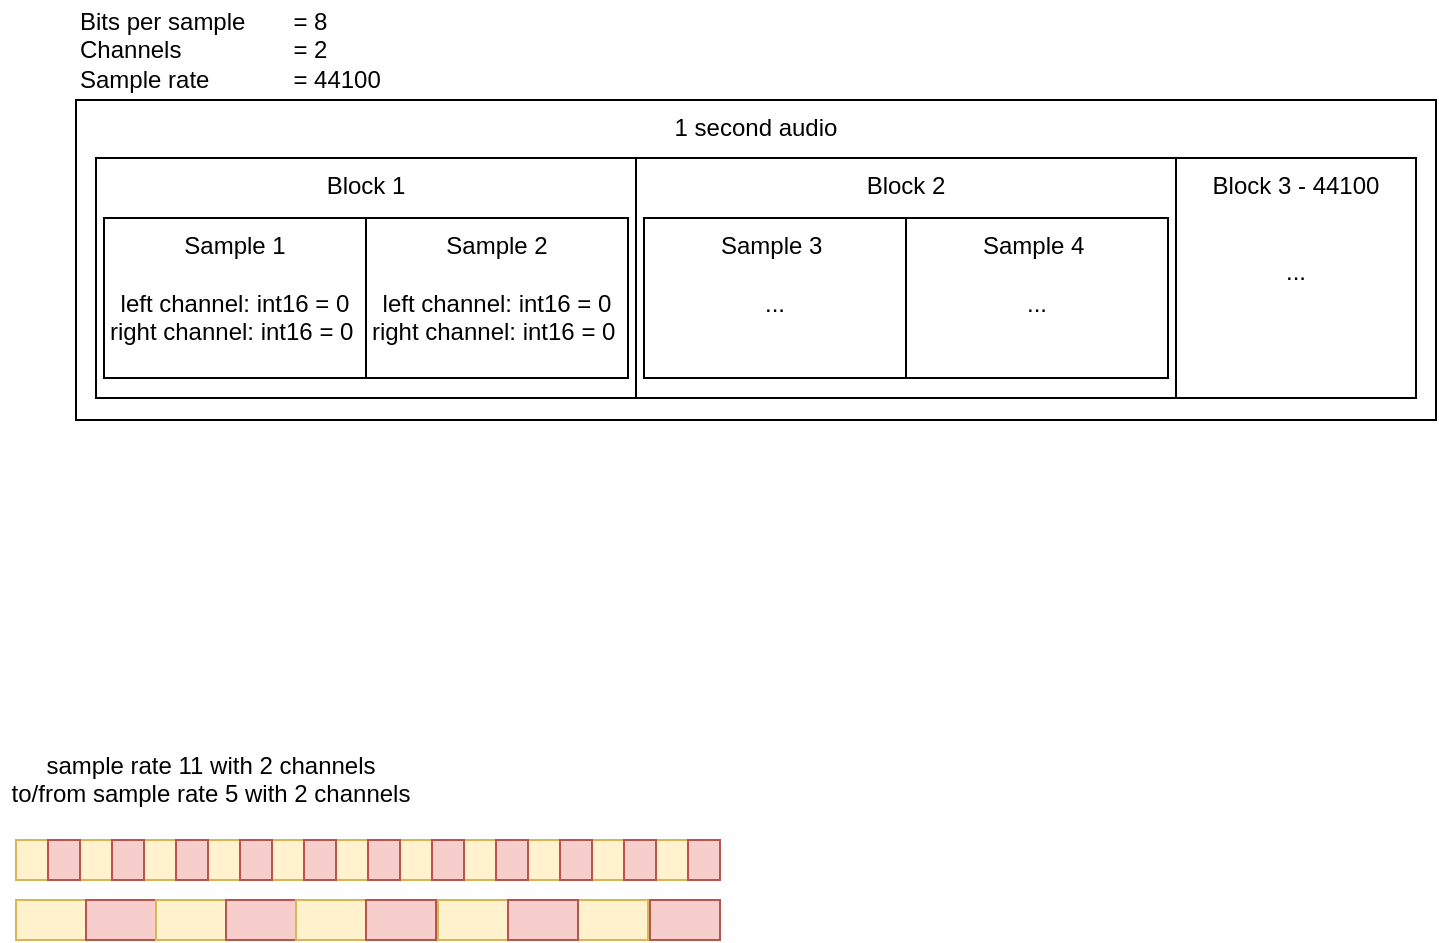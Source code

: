 <mxfile version="15.7.3" type="device"><diagram id="_PsK5tSctI7xE80PAR7R" name="Page-1"><mxGraphModel dx="825" dy="449" grid="1" gridSize="10" guides="1" tooltips="1" connect="1" arrows="1" fold="1" page="1" pageScale="1" pageWidth="850" pageHeight="1100" math="0" shadow="0"><root><mxCell id="0"/><mxCell id="1" parent="0"/><mxCell id="0fa-LQKUo7_eSoiqBYWY-13" value="1 second audio" style="rounded=0;whiteSpace=wrap;html=1;align=center;verticalAlign=top;" vertex="1" parent="1"><mxGeometry x="50" y="130" width="680" height="160" as="geometry"/></mxCell><mxCell id="0fa-LQKUo7_eSoiqBYWY-6" value="Block 1" style="rounded=0;whiteSpace=wrap;html=1;align=center;verticalAlign=top;" vertex="1" parent="1"><mxGeometry x="60" y="159" width="270" height="120" as="geometry"/></mxCell><mxCell id="0fa-LQKUo7_eSoiqBYWY-1" value="Sample 1&lt;br&gt;&lt;br&gt;left channel: int16 = 0&lt;br&gt;right channel: int16 = 0&amp;nbsp;" style="rounded=0;whiteSpace=wrap;html=1;verticalAlign=top;" vertex="1" parent="1"><mxGeometry x="64" y="189" width="131" height="80" as="geometry"/></mxCell><mxCell id="0fa-LQKUo7_eSoiqBYWY-2" value="Bits per sample &lt;span style=&quot;white-space: pre&quot;&gt;&#9;&lt;/span&gt;= 8&lt;br&gt;Channels&lt;span&gt;&#9;&lt;span style=&quot;white-space: pre&quot;&gt;&#9;&lt;/span&gt;&lt;span style=&quot;white-space: pre&quot;&gt;&#9;&lt;/span&gt;&lt;/span&gt;= 2&lt;br&gt;Sample rate&lt;span style=&quot;white-space: pre&quot;&gt;&#9;&lt;/span&gt;&lt;span style=&quot;white-space: pre&quot;&gt;&#9;&lt;/span&gt;= 44100" style="text;html=1;align=left;verticalAlign=middle;resizable=0;points=[];autosize=1;strokeColor=none;fillColor=none;" vertex="1" parent="1"><mxGeometry x="50" y="80" width="170" height="50" as="geometry"/></mxCell><mxCell id="0fa-LQKUo7_eSoiqBYWY-3" value="Sample 2&lt;br&gt;&lt;br&gt;left channel: int16 = 0&lt;br&gt;right channel: int16 = 0&amp;nbsp;" style="rounded=0;whiteSpace=wrap;html=1;verticalAlign=top;" vertex="1" parent="1"><mxGeometry x="195" y="189" width="131" height="80" as="geometry"/></mxCell><mxCell id="0fa-LQKUo7_eSoiqBYWY-9" value="Block 2" style="rounded=0;whiteSpace=wrap;html=1;align=center;verticalAlign=top;" vertex="1" parent="1"><mxGeometry x="330" y="159" width="270" height="120" as="geometry"/></mxCell><mxCell id="0fa-LQKUo7_eSoiqBYWY-10" value="Sample 3&amp;nbsp;&lt;br&gt;&lt;br&gt;..." style="rounded=0;whiteSpace=wrap;html=1;verticalAlign=top;" vertex="1" parent="1"><mxGeometry x="334" y="189" width="131" height="80" as="geometry"/></mxCell><mxCell id="0fa-LQKUo7_eSoiqBYWY-11" value="Sample 4&amp;nbsp;&lt;br&gt;&lt;br&gt;..." style="rounded=0;whiteSpace=wrap;html=1;verticalAlign=top;" vertex="1" parent="1"><mxGeometry x="465" y="189" width="131" height="80" as="geometry"/></mxCell><mxCell id="0fa-LQKUo7_eSoiqBYWY-12" value="Block 3 -&amp;nbsp;&lt;span style=&quot;text-align: left&quot;&gt;44100&lt;br&gt;&lt;br&gt;&lt;br&gt;...&lt;br&gt;&lt;/span&gt;" style="rounded=0;whiteSpace=wrap;html=1;align=center;verticalAlign=top;" vertex="1" parent="1"><mxGeometry x="600" y="159" width="120" height="120" as="geometry"/></mxCell><mxCell id="0fa-LQKUo7_eSoiqBYWY-23" value="" style="rounded=0;whiteSpace=wrap;html=1;align=center;verticalAlign=top;fillColor=#fff2cc;strokeColor=#d6b656;" vertex="1" parent="1"><mxGeometry x="20" y="500" width="16" height="20" as="geometry"/></mxCell><mxCell id="0fa-LQKUo7_eSoiqBYWY-34" value="" style="rounded=0;whiteSpace=wrap;html=1;align=center;verticalAlign=top;" vertex="1" parent="1"><mxGeometry x="36" y="500" width="16" height="20" as="geometry"/></mxCell><mxCell id="0fa-LQKUo7_eSoiqBYWY-35" value="" style="rounded=0;whiteSpace=wrap;html=1;align=center;verticalAlign=top;fillColor=#fff2cc;strokeColor=#d6b656;" vertex="1" parent="1"><mxGeometry x="52" y="500" width="16" height="20" as="geometry"/></mxCell><mxCell id="0fa-LQKUo7_eSoiqBYWY-36" value="" style="rounded=0;whiteSpace=wrap;html=1;align=center;verticalAlign=top;" vertex="1" parent="1"><mxGeometry x="68" y="500" width="16" height="20" as="geometry"/></mxCell><mxCell id="0fa-LQKUo7_eSoiqBYWY-41" value="" style="rounded=0;whiteSpace=wrap;html=1;align=center;verticalAlign=top;fillColor=#fff2cc;strokeColor=#d6b656;" vertex="1" parent="1"><mxGeometry x="84" y="500" width="16" height="20" as="geometry"/></mxCell><mxCell id="0fa-LQKUo7_eSoiqBYWY-42" value="" style="rounded=0;whiteSpace=wrap;html=1;align=center;verticalAlign=top;" vertex="1" parent="1"><mxGeometry x="100" y="500" width="16" height="20" as="geometry"/></mxCell><mxCell id="0fa-LQKUo7_eSoiqBYWY-43" value="" style="rounded=0;whiteSpace=wrap;html=1;align=center;verticalAlign=top;fillColor=#fff2cc;strokeColor=#d6b656;" vertex="1" parent="1"><mxGeometry x="116" y="500" width="16" height="20" as="geometry"/></mxCell><mxCell id="0fa-LQKUo7_eSoiqBYWY-44" value="" style="rounded=0;whiteSpace=wrap;html=1;align=center;verticalAlign=top;" vertex="1" parent="1"><mxGeometry x="132" y="500" width="16" height="20" as="geometry"/></mxCell><mxCell id="0fa-LQKUo7_eSoiqBYWY-49" value="" style="rounded=0;whiteSpace=wrap;html=1;align=center;verticalAlign=top;fillColor=#fff2cc;strokeColor=#d6b656;" vertex="1" parent="1"><mxGeometry x="148" y="500" width="16" height="20" as="geometry"/></mxCell><mxCell id="0fa-LQKUo7_eSoiqBYWY-50" value="" style="rounded=0;whiteSpace=wrap;html=1;align=center;verticalAlign=top;" vertex="1" parent="1"><mxGeometry x="164" y="500" width="16" height="20" as="geometry"/></mxCell><mxCell id="0fa-LQKUo7_eSoiqBYWY-51" value="" style="rounded=0;whiteSpace=wrap;html=1;align=center;verticalAlign=top;fillColor=#fff2cc;strokeColor=#d6b656;" vertex="1" parent="1"><mxGeometry x="180" y="500" width="16" height="20" as="geometry"/></mxCell><mxCell id="0fa-LQKUo7_eSoiqBYWY-52" value="" style="rounded=0;whiteSpace=wrap;html=1;align=center;verticalAlign=top;" vertex="1" parent="1"><mxGeometry x="196" y="500" width="16" height="20" as="geometry"/></mxCell><mxCell id="0fa-LQKUo7_eSoiqBYWY-53" value="" style="rounded=0;whiteSpace=wrap;html=1;align=center;verticalAlign=top;fillColor=#fff2cc;strokeColor=#d6b656;" vertex="1" parent="1"><mxGeometry x="212" y="500" width="16" height="20" as="geometry"/></mxCell><mxCell id="0fa-LQKUo7_eSoiqBYWY-54" value="" style="rounded=0;whiteSpace=wrap;html=1;align=center;verticalAlign=top;" vertex="1" parent="1"><mxGeometry x="228" y="500" width="16" height="20" as="geometry"/></mxCell><mxCell id="0fa-LQKUo7_eSoiqBYWY-55" value="" style="rounded=0;whiteSpace=wrap;html=1;align=center;verticalAlign=top;fillColor=#fff2cc;strokeColor=#d6b656;" vertex="1" parent="1"><mxGeometry x="244" y="500" width="16" height="20" as="geometry"/></mxCell><mxCell id="0fa-LQKUo7_eSoiqBYWY-56" value="" style="rounded=0;whiteSpace=wrap;html=1;align=center;verticalAlign=top;" vertex="1" parent="1"><mxGeometry x="260" y="500" width="16" height="20" as="geometry"/></mxCell><mxCell id="0fa-LQKUo7_eSoiqBYWY-57" value="" style="rounded=0;whiteSpace=wrap;html=1;align=center;verticalAlign=top;fillColor=#fff2cc;strokeColor=#d6b656;" vertex="1" parent="1"><mxGeometry x="276" y="500" width="16" height="20" as="geometry"/></mxCell><mxCell id="0fa-LQKUo7_eSoiqBYWY-58" value="" style="rounded=0;whiteSpace=wrap;html=1;align=center;verticalAlign=top;" vertex="1" parent="1"><mxGeometry x="292" y="500" width="16" height="20" as="geometry"/></mxCell><mxCell id="0fa-LQKUo7_eSoiqBYWY-59" value="" style="rounded=0;whiteSpace=wrap;html=1;align=center;verticalAlign=top;fillColor=#fff2cc;strokeColor=#d6b656;" vertex="1" parent="1"><mxGeometry x="308" y="500" width="16" height="20" as="geometry"/></mxCell><mxCell id="0fa-LQKUo7_eSoiqBYWY-60" value="" style="rounded=0;whiteSpace=wrap;html=1;align=center;verticalAlign=top;" vertex="1" parent="1"><mxGeometry x="324" y="500" width="16" height="20" as="geometry"/></mxCell><mxCell id="0fa-LQKUo7_eSoiqBYWY-61" value="" style="rounded=0;whiteSpace=wrap;html=1;align=center;verticalAlign=top;fillColor=#fff2cc;strokeColor=#d6b656;" vertex="1" parent="1"><mxGeometry x="340" y="500" width="16" height="20" as="geometry"/></mxCell><mxCell id="0fa-LQKUo7_eSoiqBYWY-62" value="" style="rounded=0;whiteSpace=wrap;html=1;align=center;verticalAlign=top;" vertex="1" parent="1"><mxGeometry x="356" y="500" width="16" height="20" as="geometry"/></mxCell><mxCell id="0fa-LQKUo7_eSoiqBYWY-89" value="&lt;br&gt;&lt;br&gt;sample rate 11 with 2 channels&lt;br&gt;to/from sample rate 5 with 2 channels" style="text;html=1;align=center;verticalAlign=middle;resizable=0;points=[];autosize=1;strokeColor=none;fillColor=none;" vertex="1" parent="1"><mxGeometry x="12" y="425" width="210" height="60" as="geometry"/></mxCell><mxCell id="0fa-LQKUo7_eSoiqBYWY-90" value="" style="rounded=0;whiteSpace=wrap;html=1;align=center;verticalAlign=top;fillColor=#fff2cc;strokeColor=#d6b656;" vertex="1" parent="1"><mxGeometry x="20" y="530" width="35" height="20" as="geometry"/></mxCell><mxCell id="0fa-LQKUo7_eSoiqBYWY-91" value="" style="rounded=0;whiteSpace=wrap;html=1;align=center;verticalAlign=top;fillColor=#f8cecc;strokeColor=#b85450;" vertex="1" parent="1"><mxGeometry x="55" y="530" width="35" height="20" as="geometry"/></mxCell><mxCell id="0fa-LQKUo7_eSoiqBYWY-92" value="" style="rounded=0;whiteSpace=wrap;html=1;align=center;verticalAlign=top;fillColor=#fff2cc;strokeColor=#d6b656;" vertex="1" parent="1"><mxGeometry x="90" y="530" width="35" height="20" as="geometry"/></mxCell><mxCell id="0fa-LQKUo7_eSoiqBYWY-93" value="" style="rounded=0;whiteSpace=wrap;html=1;align=center;verticalAlign=top;fillColor=#f8cecc;strokeColor=#b85450;" vertex="1" parent="1"><mxGeometry x="125" y="530" width="35" height="20" as="geometry"/></mxCell><mxCell id="0fa-LQKUo7_eSoiqBYWY-94" value="" style="rounded=0;whiteSpace=wrap;html=1;align=center;verticalAlign=top;fillColor=#fff2cc;strokeColor=#d6b656;" vertex="1" parent="1"><mxGeometry x="160" y="530" width="35" height="20" as="geometry"/></mxCell><mxCell id="0fa-LQKUo7_eSoiqBYWY-95" value="" style="rounded=0;whiteSpace=wrap;html=1;align=center;verticalAlign=top;" vertex="1" parent="1"><mxGeometry x="195" y="530" width="35" height="20" as="geometry"/></mxCell><mxCell id="0fa-LQKUo7_eSoiqBYWY-96" value="" style="rounded=0;whiteSpace=wrap;html=1;align=center;verticalAlign=top;fillColor=#fff2cc;strokeColor=#d6b656;" vertex="1" parent="1"><mxGeometry x="231" y="530" width="35" height="20" as="geometry"/></mxCell><mxCell id="0fa-LQKUo7_eSoiqBYWY-97" value="" style="rounded=0;whiteSpace=wrap;html=1;align=center;verticalAlign=top;" vertex="1" parent="1"><mxGeometry x="266" y="530" width="35" height="20" as="geometry"/></mxCell><mxCell id="0fa-LQKUo7_eSoiqBYWY-98" value="" style="rounded=0;whiteSpace=wrap;html=1;align=center;verticalAlign=top;fillColor=#fff2cc;strokeColor=#d6b656;" vertex="1" parent="1"><mxGeometry x="301" y="530" width="35" height="20" as="geometry"/></mxCell><mxCell id="0fa-LQKUo7_eSoiqBYWY-99" value="" style="rounded=0;whiteSpace=wrap;html=1;align=center;verticalAlign=top;" vertex="1" parent="1"><mxGeometry x="337" y="530" width="35" height="20" as="geometry"/></mxCell><mxCell id="0fa-LQKUo7_eSoiqBYWY-100" value="" style="rounded=0;whiteSpace=wrap;html=1;align=center;verticalAlign=top;fillColor=#f8cecc;strokeColor=#b85450;" vertex="1" parent="1"><mxGeometry x="36" y="500" width="16" height="20" as="geometry"/></mxCell><mxCell id="0fa-LQKUo7_eSoiqBYWY-101" value="" style="rounded=0;whiteSpace=wrap;html=1;align=center;verticalAlign=top;fillColor=#f8cecc;strokeColor=#b85450;" vertex="1" parent="1"><mxGeometry x="68" y="500" width="16" height="20" as="geometry"/></mxCell><mxCell id="0fa-LQKUo7_eSoiqBYWY-102" value="" style="rounded=0;whiteSpace=wrap;html=1;align=center;verticalAlign=top;fillColor=#f8cecc;strokeColor=#b85450;" vertex="1" parent="1"><mxGeometry x="100" y="500" width="16" height="20" as="geometry"/></mxCell><mxCell id="0fa-LQKUo7_eSoiqBYWY-103" value="" style="rounded=0;whiteSpace=wrap;html=1;align=center;verticalAlign=top;fillColor=#f8cecc;strokeColor=#b85450;" vertex="1" parent="1"><mxGeometry x="132" y="500" width="16" height="20" as="geometry"/></mxCell><mxCell id="0fa-LQKUo7_eSoiqBYWY-104" value="" style="rounded=0;whiteSpace=wrap;html=1;align=center;verticalAlign=top;fillColor=#f8cecc;strokeColor=#b85450;" vertex="1" parent="1"><mxGeometry x="164" y="500" width="16" height="20" as="geometry"/></mxCell><mxCell id="0fa-LQKUo7_eSoiqBYWY-105" value="" style="rounded=0;whiteSpace=wrap;html=1;align=center;verticalAlign=top;fillColor=#f8cecc;strokeColor=#b85450;" vertex="1" parent="1"><mxGeometry x="196" y="500" width="16" height="20" as="geometry"/></mxCell><mxCell id="0fa-LQKUo7_eSoiqBYWY-106" value="" style="rounded=0;whiteSpace=wrap;html=1;align=center;verticalAlign=top;fillColor=#f8cecc;strokeColor=#b85450;" vertex="1" parent="1"><mxGeometry x="228" y="500" width="16" height="20" as="geometry"/></mxCell><mxCell id="0fa-LQKUo7_eSoiqBYWY-107" value="" style="rounded=0;whiteSpace=wrap;html=1;align=center;verticalAlign=top;fillColor=#f8cecc;strokeColor=#b85450;" vertex="1" parent="1"><mxGeometry x="260" y="500" width="16" height="20" as="geometry"/></mxCell><mxCell id="0fa-LQKUo7_eSoiqBYWY-108" value="" style="rounded=0;whiteSpace=wrap;html=1;align=center;verticalAlign=top;fillColor=#f8cecc;strokeColor=#b85450;" vertex="1" parent="1"><mxGeometry x="292" y="500" width="16" height="20" as="geometry"/></mxCell><mxCell id="0fa-LQKUo7_eSoiqBYWY-109" value="" style="rounded=0;whiteSpace=wrap;html=1;align=center;verticalAlign=top;fillColor=#f8cecc;strokeColor=#b85450;" vertex="1" parent="1"><mxGeometry x="324" y="500" width="16" height="20" as="geometry"/></mxCell><mxCell id="0fa-LQKUo7_eSoiqBYWY-110" value="" style="rounded=0;whiteSpace=wrap;html=1;align=center;verticalAlign=top;fillColor=#f8cecc;strokeColor=#b85450;" vertex="1" parent="1"><mxGeometry x="356" y="500" width="16" height="20" as="geometry"/></mxCell><mxCell id="0fa-LQKUo7_eSoiqBYWY-111" value="" style="rounded=0;whiteSpace=wrap;html=1;align=center;verticalAlign=top;fillColor=#f8cecc;strokeColor=#b85450;" vertex="1" parent="1"><mxGeometry x="337" y="530" width="35" height="20" as="geometry"/></mxCell><mxCell id="0fa-LQKUo7_eSoiqBYWY-112" value="" style="rounded=0;whiteSpace=wrap;html=1;align=center;verticalAlign=top;fillColor=#f8cecc;strokeColor=#b85450;" vertex="1" parent="1"><mxGeometry x="266" y="530" width="35" height="20" as="geometry"/></mxCell><mxCell id="0fa-LQKUo7_eSoiqBYWY-113" value="" style="rounded=0;whiteSpace=wrap;html=1;align=center;verticalAlign=top;fillColor=#f8cecc;strokeColor=#b85450;" vertex="1" parent="1"><mxGeometry x="195" y="530" width="35" height="20" as="geometry"/></mxCell></root></mxGraphModel></diagram></mxfile>